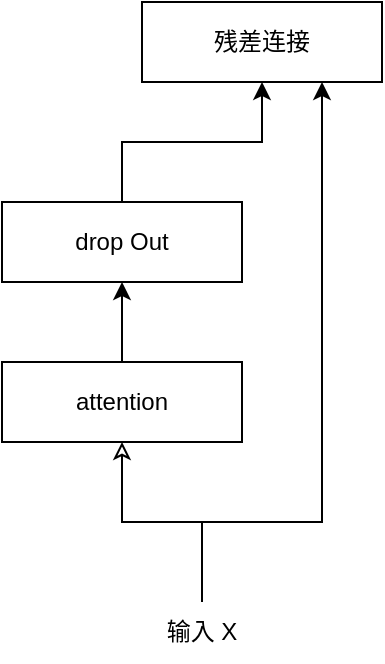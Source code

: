 <mxfile version="26.2.9">
  <diagram name="第 1 页" id="6A_7SjuORHiUz1MAoCI6">
    <mxGraphModel dx="865" dy="464" grid="1" gridSize="10" guides="1" tooltips="1" connect="1" arrows="1" fold="1" page="1" pageScale="1" pageWidth="827" pageHeight="1169" math="0" shadow="0">
      <root>
        <mxCell id="0" />
        <mxCell id="1" parent="0" />
        <mxCell id="cTW1m5KWHmEKyPAz_HN6-3" value="" style="edgeStyle=orthogonalEdgeStyle;rounded=0;orthogonalLoop=1;jettySize=auto;html=1;" edge="1" parent="1" source="cTW1m5KWHmEKyPAz_HN6-1" target="cTW1m5KWHmEKyPAz_HN6-2">
          <mxGeometry relative="1" as="geometry" />
        </mxCell>
        <mxCell id="cTW1m5KWHmEKyPAz_HN6-4" style="edgeStyle=orthogonalEdgeStyle;rounded=0;orthogonalLoop=1;jettySize=auto;html=1;exitX=0.5;exitY=1;exitDx=0;exitDy=0;startArrow=classic;startFill=0;endArrow=none;entryX=0.5;entryY=0;entryDx=0;entryDy=0;" edge="1" parent="1" source="cTW1m5KWHmEKyPAz_HN6-1" target="cTW1m5KWHmEKyPAz_HN6-7">
          <mxGeometry relative="1" as="geometry">
            <mxPoint x="320" y="440" as="targetPoint" />
          </mxGeometry>
        </mxCell>
        <mxCell id="cTW1m5KWHmEKyPAz_HN6-1" value="attention" style="rounded=0;whiteSpace=wrap;html=1;" vertex="1" parent="1">
          <mxGeometry x="260" y="330" width="120" height="40" as="geometry" />
        </mxCell>
        <mxCell id="cTW1m5KWHmEKyPAz_HN6-6" value="" style="edgeStyle=orthogonalEdgeStyle;rounded=0;orthogonalLoop=1;jettySize=auto;html=1;" edge="1" parent="1" source="cTW1m5KWHmEKyPAz_HN6-2" target="cTW1m5KWHmEKyPAz_HN6-5">
          <mxGeometry relative="1" as="geometry" />
        </mxCell>
        <mxCell id="cTW1m5KWHmEKyPAz_HN6-2" value="drop Out" style="rounded=0;whiteSpace=wrap;html=1;" vertex="1" parent="1">
          <mxGeometry x="260" y="250" width="120" height="40" as="geometry" />
        </mxCell>
        <mxCell id="cTW1m5KWHmEKyPAz_HN6-5" value="残差连接" style="rounded=0;whiteSpace=wrap;html=1;" vertex="1" parent="1">
          <mxGeometry x="330" y="150" width="120" height="40" as="geometry" />
        </mxCell>
        <mxCell id="cTW1m5KWHmEKyPAz_HN6-9" style="edgeStyle=orthogonalEdgeStyle;rounded=0;orthogonalLoop=1;jettySize=auto;html=1;exitX=0.5;exitY=0;exitDx=0;exitDy=0;entryX=0.75;entryY=1;entryDx=0;entryDy=0;" edge="1" parent="1" source="cTW1m5KWHmEKyPAz_HN6-7" target="cTW1m5KWHmEKyPAz_HN6-5">
          <mxGeometry relative="1" as="geometry">
            <Array as="points">
              <mxPoint x="360" y="410" />
              <mxPoint x="420" y="410" />
            </Array>
          </mxGeometry>
        </mxCell>
        <mxCell id="cTW1m5KWHmEKyPAz_HN6-7" value="输入 X" style="text;strokeColor=none;align=center;fillColor=none;html=1;verticalAlign=middle;whiteSpace=wrap;rounded=0;" vertex="1" parent="1">
          <mxGeometry x="330" y="450" width="60" height="30" as="geometry" />
        </mxCell>
      </root>
    </mxGraphModel>
  </diagram>
</mxfile>
